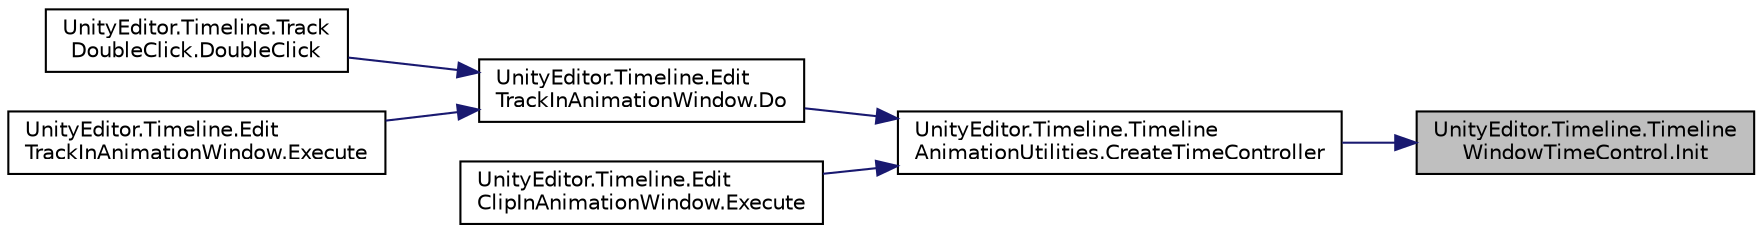 digraph "UnityEditor.Timeline.TimelineWindowTimeControl.Init"
{
 // LATEX_PDF_SIZE
  edge [fontname="Helvetica",fontsize="10",labelfontname="Helvetica",labelfontsize="10"];
  node [fontname="Helvetica",fontsize="10",shape=record];
  rankdir="RL";
  Node1 [label="UnityEditor.Timeline.Timeline\lWindowTimeControl.Init",height=0.2,width=0.4,color="black", fillcolor="grey75", style="filled", fontcolor="black",tooltip=" "];
  Node1 -> Node2 [dir="back",color="midnightblue",fontsize="10",style="solid",fontname="Helvetica"];
  Node2 [label="UnityEditor.Timeline.Timeline\lAnimationUtilities.CreateTimeController",height=0.2,width=0.4,color="black", fillcolor="white", style="filled",URL="$class_unity_editor_1_1_timeline_1_1_timeline_animation_utilities.html#afb11e608598e6b2f831459a045c46d54",tooltip=" "];
  Node2 -> Node3 [dir="back",color="midnightblue",fontsize="10",style="solid",fontname="Helvetica"];
  Node3 [label="UnityEditor.Timeline.Edit\lTrackInAnimationWindow.Do",height=0.2,width=0.4,color="black", fillcolor="white", style="filled",URL="$class_unity_editor_1_1_timeline_1_1_edit_track_in_animation_window.html#acf9a5e0f36bb4d60274a7ff77455e8f7",tooltip=" "];
  Node3 -> Node4 [dir="back",color="midnightblue",fontsize="10",style="solid",fontname="Helvetica"];
  Node4 [label="UnityEditor.Timeline.Track\lDoubleClick.DoubleClick",height=0.2,width=0.4,color="black", fillcolor="white", style="filled",URL="$class_unity_editor_1_1_timeline_1_1_track_double_click.html#acc6f5d23205de0f1056cba2c0edfb325",tooltip=" "];
  Node3 -> Node5 [dir="back",color="midnightblue",fontsize="10",style="solid",fontname="Helvetica"];
  Node5 [label="UnityEditor.Timeline.Edit\lTrackInAnimationWindow.Execute",height=0.2,width=0.4,color="black", fillcolor="white", style="filled",URL="$class_unity_editor_1_1_timeline_1_1_edit_track_in_animation_window.html#ae08a7b6ef8a9ad3b1a9f6494c7b17ca4",tooltip=" "];
  Node2 -> Node6 [dir="back",color="midnightblue",fontsize="10",style="solid",fontname="Helvetica"];
  Node6 [label="UnityEditor.Timeline.Edit\lClipInAnimationWindow.Execute",height=0.2,width=0.4,color="black", fillcolor="white", style="filled",URL="$class_unity_editor_1_1_timeline_1_1_edit_clip_in_animation_window.html#ab50c153c091984a11544a13416adcc1a",tooltip=" "];
}

